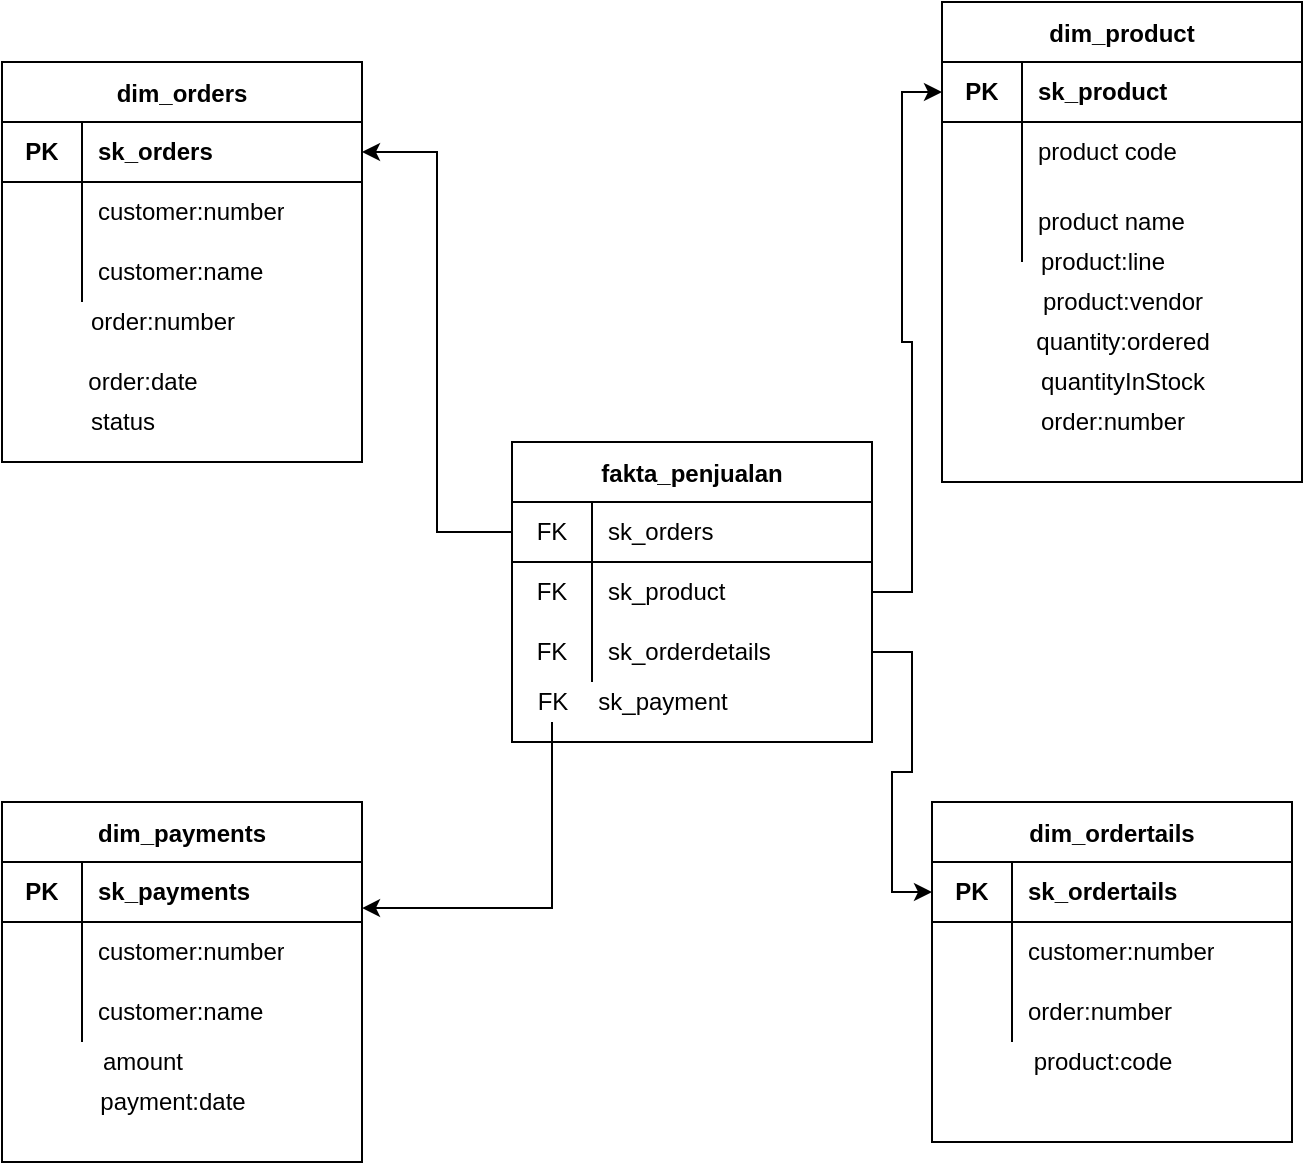 <mxfile version="15.4.0" type="device"><diagram id="M5t_69JVCp9TNrrRHA8S" name="Page-1"><mxGraphModel dx="868" dy="1582" grid="1" gridSize="10" guides="1" tooltips="1" connect="1" arrows="1" fold="1" page="1" pageScale="1" pageWidth="850" pageHeight="1100" math="0" shadow="0"><root><mxCell id="0"/><mxCell id="1" parent="0"/><mxCell id="NQyGB6vH1lYskSkhMhft-11" value="dim_product" style="shape=table;startSize=30;container=1;collapsible=0;childLayout=tableLayout;fixedRows=1;rowLines=0;fontStyle=1;align=center;pointerEvents=1;" parent="1" vertex="1"><mxGeometry x="550" y="-40" width="180" height="240" as="geometry"/></mxCell><mxCell id="NQyGB6vH1lYskSkhMhft-12" value="" style="shape=partialRectangle;html=1;whiteSpace=wrap;collapsible=0;dropTarget=0;pointerEvents=1;fillColor=none;top=0;left=0;bottom=1;right=0;points=[[0,0.5],[1,0.5]];portConstraint=eastwest;" parent="NQyGB6vH1lYskSkhMhft-11" vertex="1"><mxGeometry y="30" width="180" height="30" as="geometry"/></mxCell><mxCell id="NQyGB6vH1lYskSkhMhft-13" value="&lt;b&gt;PK&lt;/b&gt;" style="shape=partialRectangle;html=1;whiteSpace=wrap;connectable=0;fillColor=none;top=0;left=0;bottom=0;right=0;overflow=hidden;pointerEvents=1;" parent="NQyGB6vH1lYskSkhMhft-12" vertex="1"><mxGeometry width="40" height="30" as="geometry"><mxRectangle width="40" height="30" as="alternateBounds"/></mxGeometry></mxCell><mxCell id="NQyGB6vH1lYskSkhMhft-14" value="&lt;b&gt;sk_product&lt;/b&gt;" style="shape=partialRectangle;html=1;whiteSpace=wrap;connectable=0;fillColor=none;top=0;left=0;bottom=0;right=0;align=left;spacingLeft=6;overflow=hidden;pointerEvents=1;" parent="NQyGB6vH1lYskSkhMhft-12" vertex="1"><mxGeometry x="40" width="140" height="30" as="geometry"><mxRectangle width="140" height="30" as="alternateBounds"/></mxGeometry></mxCell><mxCell id="NQyGB6vH1lYskSkhMhft-15" value="" style="shape=partialRectangle;html=1;whiteSpace=wrap;collapsible=0;dropTarget=0;pointerEvents=1;fillColor=none;top=0;left=0;bottom=0;right=0;points=[[0,0.5],[1,0.5]];portConstraint=eastwest;" parent="NQyGB6vH1lYskSkhMhft-11" vertex="1"><mxGeometry y="60" width="180" height="30" as="geometry"/></mxCell><mxCell id="NQyGB6vH1lYskSkhMhft-16" value="" style="shape=partialRectangle;html=1;whiteSpace=wrap;connectable=0;fillColor=none;top=0;left=0;bottom=0;right=0;overflow=hidden;pointerEvents=1;" parent="NQyGB6vH1lYskSkhMhft-15" vertex="1"><mxGeometry width="40" height="30" as="geometry"><mxRectangle width="40" height="30" as="alternateBounds"/></mxGeometry></mxCell><mxCell id="NQyGB6vH1lYskSkhMhft-17" value="product code" style="shape=partialRectangle;html=1;whiteSpace=wrap;connectable=0;fillColor=none;top=0;left=0;bottom=0;right=0;align=left;spacingLeft=6;overflow=hidden;pointerEvents=1;" parent="NQyGB6vH1lYskSkhMhft-15" vertex="1"><mxGeometry x="40" width="140" height="30" as="geometry"><mxRectangle width="140" height="30" as="alternateBounds"/></mxGeometry></mxCell><mxCell id="NQyGB6vH1lYskSkhMhft-18" value="" style="shape=partialRectangle;html=1;whiteSpace=wrap;collapsible=0;dropTarget=0;pointerEvents=1;fillColor=none;top=0;left=0;bottom=0;right=0;points=[[0,0.5],[1,0.5]];portConstraint=eastwest;" parent="NQyGB6vH1lYskSkhMhft-11" vertex="1"><mxGeometry y="90" width="180" height="40" as="geometry"/></mxCell><mxCell id="NQyGB6vH1lYskSkhMhft-19" value="" style="shape=partialRectangle;html=1;whiteSpace=wrap;connectable=0;fillColor=none;top=0;left=0;bottom=0;right=0;overflow=hidden;pointerEvents=1;" parent="NQyGB6vH1lYskSkhMhft-18" vertex="1"><mxGeometry width="40" height="40" as="geometry"><mxRectangle width="40" height="40" as="alternateBounds"/></mxGeometry></mxCell><mxCell id="NQyGB6vH1lYskSkhMhft-20" value="product name" style="shape=partialRectangle;html=1;whiteSpace=wrap;connectable=0;fillColor=none;top=0;left=0;bottom=0;right=0;align=left;spacingLeft=6;overflow=hidden;pointerEvents=1;" parent="NQyGB6vH1lYskSkhMhft-18" vertex="1"><mxGeometry x="40" width="140" height="40" as="geometry"><mxRectangle width="140" height="40" as="alternateBounds"/></mxGeometry></mxCell><mxCell id="NQyGB6vH1lYskSkhMhft-21" value="dim_orders" style="shape=table;startSize=30;container=1;collapsible=0;childLayout=tableLayout;fixedRows=1;rowLines=0;fontStyle=1;align=center;pointerEvents=1;" parent="1" vertex="1"><mxGeometry x="80" y="-10" width="180" height="200" as="geometry"/></mxCell><mxCell id="NQyGB6vH1lYskSkhMhft-22" value="" style="shape=partialRectangle;html=1;whiteSpace=wrap;collapsible=0;dropTarget=0;pointerEvents=1;fillColor=none;top=0;left=0;bottom=1;right=0;points=[[0,0.5],[1,0.5]];portConstraint=eastwest;" parent="NQyGB6vH1lYskSkhMhft-21" vertex="1"><mxGeometry y="30" width="180" height="30" as="geometry"/></mxCell><mxCell id="NQyGB6vH1lYskSkhMhft-23" value="&lt;b&gt;PK&lt;/b&gt;" style="shape=partialRectangle;html=1;whiteSpace=wrap;connectable=0;fillColor=none;top=0;left=0;bottom=0;right=0;overflow=hidden;pointerEvents=1;" parent="NQyGB6vH1lYskSkhMhft-22" vertex="1"><mxGeometry width="40" height="30" as="geometry"><mxRectangle width="40" height="30" as="alternateBounds"/></mxGeometry></mxCell><mxCell id="NQyGB6vH1lYskSkhMhft-24" value="&lt;b&gt;sk_orders&lt;/b&gt;" style="shape=partialRectangle;html=1;whiteSpace=wrap;connectable=0;fillColor=none;top=0;left=0;bottom=0;right=0;align=left;spacingLeft=6;overflow=hidden;pointerEvents=1;" parent="NQyGB6vH1lYskSkhMhft-22" vertex="1"><mxGeometry x="40" width="140" height="30" as="geometry"><mxRectangle width="140" height="30" as="alternateBounds"/></mxGeometry></mxCell><mxCell id="NQyGB6vH1lYskSkhMhft-25" value="" style="shape=partialRectangle;html=1;whiteSpace=wrap;collapsible=0;dropTarget=0;pointerEvents=1;fillColor=none;top=0;left=0;bottom=0;right=0;points=[[0,0.5],[1,0.5]];portConstraint=eastwest;" parent="NQyGB6vH1lYskSkhMhft-21" vertex="1"><mxGeometry y="60" width="180" height="30" as="geometry"/></mxCell><mxCell id="NQyGB6vH1lYskSkhMhft-26" value="" style="shape=partialRectangle;html=1;whiteSpace=wrap;connectable=0;fillColor=none;top=0;left=0;bottom=0;right=0;overflow=hidden;pointerEvents=1;" parent="NQyGB6vH1lYskSkhMhft-25" vertex="1"><mxGeometry width="40" height="30" as="geometry"><mxRectangle width="40" height="30" as="alternateBounds"/></mxGeometry></mxCell><mxCell id="NQyGB6vH1lYskSkhMhft-27" value="customer:number" style="shape=partialRectangle;html=1;whiteSpace=wrap;connectable=0;fillColor=none;top=0;left=0;bottom=0;right=0;align=left;spacingLeft=6;overflow=hidden;pointerEvents=1;" parent="NQyGB6vH1lYskSkhMhft-25" vertex="1"><mxGeometry x="40" width="140" height="30" as="geometry"><mxRectangle width="140" height="30" as="alternateBounds"/></mxGeometry></mxCell><mxCell id="NQyGB6vH1lYskSkhMhft-28" value="" style="shape=partialRectangle;html=1;whiteSpace=wrap;collapsible=0;dropTarget=0;pointerEvents=1;fillColor=none;top=0;left=0;bottom=0;right=0;points=[[0,0.5],[1,0.5]];portConstraint=eastwest;" parent="NQyGB6vH1lYskSkhMhft-21" vertex="1"><mxGeometry y="90" width="180" height="30" as="geometry"/></mxCell><mxCell id="NQyGB6vH1lYskSkhMhft-29" value="" style="shape=partialRectangle;html=1;whiteSpace=wrap;connectable=0;fillColor=none;top=0;left=0;bottom=0;right=0;overflow=hidden;pointerEvents=1;" parent="NQyGB6vH1lYskSkhMhft-28" vertex="1"><mxGeometry width="40" height="30" as="geometry"><mxRectangle width="40" height="30" as="alternateBounds"/></mxGeometry></mxCell><mxCell id="NQyGB6vH1lYskSkhMhft-30" value="customer:name" style="shape=partialRectangle;html=1;whiteSpace=wrap;connectable=0;fillColor=none;top=0;left=0;bottom=0;right=0;align=left;spacingLeft=6;overflow=hidden;pointerEvents=1;" parent="NQyGB6vH1lYskSkhMhft-28" vertex="1"><mxGeometry x="40" width="140" height="30" as="geometry"><mxRectangle width="140" height="30" as="alternateBounds"/></mxGeometry></mxCell><mxCell id="NQyGB6vH1lYskSkhMhft-31" value="dim_ordertails" style="shape=table;startSize=30;container=1;collapsible=0;childLayout=tableLayout;fixedRows=1;rowLines=0;fontStyle=1;align=center;pointerEvents=1;" parent="1" vertex="1"><mxGeometry x="545" y="360" width="180" height="170" as="geometry"/></mxCell><mxCell id="NQyGB6vH1lYskSkhMhft-32" value="" style="shape=partialRectangle;html=1;whiteSpace=wrap;collapsible=0;dropTarget=0;pointerEvents=1;fillColor=none;top=0;left=0;bottom=1;right=0;points=[[0,0.5],[1,0.5]];portConstraint=eastwest;" parent="NQyGB6vH1lYskSkhMhft-31" vertex="1"><mxGeometry y="30" width="180" height="30" as="geometry"/></mxCell><mxCell id="NQyGB6vH1lYskSkhMhft-33" value="&lt;b&gt;PK&lt;/b&gt;" style="shape=partialRectangle;html=1;whiteSpace=wrap;connectable=0;fillColor=none;top=0;left=0;bottom=0;right=0;overflow=hidden;pointerEvents=1;" parent="NQyGB6vH1lYskSkhMhft-32" vertex="1"><mxGeometry width="40" height="30" as="geometry"><mxRectangle width="40" height="30" as="alternateBounds"/></mxGeometry></mxCell><mxCell id="NQyGB6vH1lYskSkhMhft-34" value="&lt;b&gt;sk_ordertails&lt;/b&gt;" style="shape=partialRectangle;html=1;whiteSpace=wrap;connectable=0;fillColor=none;top=0;left=0;bottom=0;right=0;align=left;spacingLeft=6;overflow=hidden;pointerEvents=1;" parent="NQyGB6vH1lYskSkhMhft-32" vertex="1"><mxGeometry x="40" width="140" height="30" as="geometry"><mxRectangle width="140" height="30" as="alternateBounds"/></mxGeometry></mxCell><mxCell id="NQyGB6vH1lYskSkhMhft-35" value="" style="shape=partialRectangle;html=1;whiteSpace=wrap;collapsible=0;dropTarget=0;pointerEvents=1;fillColor=none;top=0;left=0;bottom=0;right=0;points=[[0,0.5],[1,0.5]];portConstraint=eastwest;" parent="NQyGB6vH1lYskSkhMhft-31" vertex="1"><mxGeometry y="60" width="180" height="30" as="geometry"/></mxCell><mxCell id="NQyGB6vH1lYskSkhMhft-36" value="" style="shape=partialRectangle;html=1;whiteSpace=wrap;connectable=0;fillColor=none;top=0;left=0;bottom=0;right=0;overflow=hidden;pointerEvents=1;" parent="NQyGB6vH1lYskSkhMhft-35" vertex="1"><mxGeometry width="40" height="30" as="geometry"><mxRectangle width="40" height="30" as="alternateBounds"/></mxGeometry></mxCell><mxCell id="NQyGB6vH1lYskSkhMhft-37" value="customer:number" style="shape=partialRectangle;html=1;whiteSpace=wrap;connectable=0;fillColor=none;top=0;left=0;bottom=0;right=0;align=left;spacingLeft=6;overflow=hidden;pointerEvents=1;" parent="NQyGB6vH1lYskSkhMhft-35" vertex="1"><mxGeometry x="40" width="140" height="30" as="geometry"><mxRectangle width="140" height="30" as="alternateBounds"/></mxGeometry></mxCell><mxCell id="NQyGB6vH1lYskSkhMhft-38" value="" style="shape=partialRectangle;html=1;whiteSpace=wrap;collapsible=0;dropTarget=0;pointerEvents=1;fillColor=none;top=0;left=0;bottom=0;right=0;points=[[0,0.5],[1,0.5]];portConstraint=eastwest;" parent="NQyGB6vH1lYskSkhMhft-31" vertex="1"><mxGeometry y="90" width="180" height="30" as="geometry"/></mxCell><mxCell id="NQyGB6vH1lYskSkhMhft-39" value="" style="shape=partialRectangle;html=1;whiteSpace=wrap;connectable=0;fillColor=none;top=0;left=0;bottom=0;right=0;overflow=hidden;pointerEvents=1;" parent="NQyGB6vH1lYskSkhMhft-38" vertex="1"><mxGeometry width="40" height="30" as="geometry"><mxRectangle width="40" height="30" as="alternateBounds"/></mxGeometry></mxCell><mxCell id="NQyGB6vH1lYskSkhMhft-40" value="order:number" style="shape=partialRectangle;html=1;whiteSpace=wrap;connectable=0;fillColor=none;top=0;left=0;bottom=0;right=0;align=left;spacingLeft=6;overflow=hidden;pointerEvents=1;" parent="NQyGB6vH1lYskSkhMhft-38" vertex="1"><mxGeometry x="40" width="140" height="30" as="geometry"><mxRectangle width="140" height="30" as="alternateBounds"/></mxGeometry></mxCell><mxCell id="NQyGB6vH1lYskSkhMhft-50" value="product:code" style="text;html=1;align=center;verticalAlign=middle;resizable=0;points=[];autosize=1;strokeColor=none;fillColor=none;" parent="1" vertex="1"><mxGeometry x="590" y="480" width="80" height="20" as="geometry"/></mxCell><mxCell id="xqCPVC6wT0CY5J7gxb40-1" value="product:line" style="text;html=1;align=center;verticalAlign=middle;resizable=0;points=[];autosize=1;strokeColor=none;fillColor=none;" vertex="1" parent="1"><mxGeometry x="590" y="80" width="80" height="20" as="geometry"/></mxCell><mxCell id="xqCPVC6wT0CY5J7gxb40-2" value="product:vendor" style="text;html=1;align=center;verticalAlign=middle;resizable=0;points=[];autosize=1;strokeColor=none;fillColor=none;" vertex="1" parent="1"><mxGeometry x="590" y="100" width="100" height="20" as="geometry"/></mxCell><mxCell id="xqCPVC6wT0CY5J7gxb40-3" value="quantity:ordered" style="text;html=1;align=center;verticalAlign=middle;resizable=0;points=[];autosize=1;strokeColor=none;fillColor=none;" vertex="1" parent="1"><mxGeometry x="590" y="120" width="100" height="20" as="geometry"/></mxCell><mxCell id="xqCPVC6wT0CY5J7gxb40-4" value="quantityInStock" style="text;html=1;align=center;verticalAlign=middle;resizable=0;points=[];autosize=1;strokeColor=none;fillColor=none;" vertex="1" parent="1"><mxGeometry x="590" y="140" width="100" height="20" as="geometry"/></mxCell><mxCell id="xqCPVC6wT0CY5J7gxb40-5" value="order:number" style="text;html=1;align=center;verticalAlign=middle;resizable=0;points=[];autosize=1;strokeColor=none;fillColor=none;" vertex="1" parent="1"><mxGeometry x="590" y="160" width="90" height="20" as="geometry"/></mxCell><mxCell id="xqCPVC6wT0CY5J7gxb40-7" value="order:number" style="text;html=1;align=center;verticalAlign=middle;resizable=0;points=[];autosize=1;strokeColor=none;fillColor=none;" vertex="1" parent="1"><mxGeometry x="115" y="110" width="90" height="20" as="geometry"/></mxCell><mxCell id="xqCPVC6wT0CY5J7gxb40-8" value="order:date" style="text;html=1;align=center;verticalAlign=middle;resizable=0;points=[];autosize=1;strokeColor=none;fillColor=none;" vertex="1" parent="1"><mxGeometry x="115" y="140" width="70" height="20" as="geometry"/></mxCell><mxCell id="xqCPVC6wT0CY5J7gxb40-9" value="status" style="text;html=1;align=center;verticalAlign=middle;resizable=0;points=[];autosize=1;strokeColor=none;fillColor=none;" vertex="1" parent="1"><mxGeometry x="115" y="160" width="50" height="20" as="geometry"/></mxCell><mxCell id="xqCPVC6wT0CY5J7gxb40-10" value="dim_payments" style="shape=table;startSize=30;container=1;collapsible=0;childLayout=tableLayout;fixedRows=1;rowLines=0;fontStyle=1;align=center;pointerEvents=1;" vertex="1" parent="1"><mxGeometry x="80" y="360" width="180" height="180" as="geometry"/></mxCell><mxCell id="xqCPVC6wT0CY5J7gxb40-11" value="" style="shape=partialRectangle;html=1;whiteSpace=wrap;collapsible=0;dropTarget=0;pointerEvents=1;fillColor=none;top=0;left=0;bottom=1;right=0;points=[[0,0.5],[1,0.5]];portConstraint=eastwest;" vertex="1" parent="xqCPVC6wT0CY5J7gxb40-10"><mxGeometry y="30" width="180" height="30" as="geometry"/></mxCell><mxCell id="xqCPVC6wT0CY5J7gxb40-12" value="&lt;b&gt;PK&lt;/b&gt;" style="shape=partialRectangle;html=1;whiteSpace=wrap;connectable=0;fillColor=none;top=0;left=0;bottom=0;right=0;overflow=hidden;pointerEvents=1;" vertex="1" parent="xqCPVC6wT0CY5J7gxb40-11"><mxGeometry width="40" height="30" as="geometry"><mxRectangle width="40" height="30" as="alternateBounds"/></mxGeometry></mxCell><mxCell id="xqCPVC6wT0CY5J7gxb40-13" value="&lt;b&gt;sk_payments&lt;/b&gt;" style="shape=partialRectangle;html=1;whiteSpace=wrap;connectable=0;fillColor=none;top=0;left=0;bottom=0;right=0;align=left;spacingLeft=6;overflow=hidden;pointerEvents=1;" vertex="1" parent="xqCPVC6wT0CY5J7gxb40-11"><mxGeometry x="40" width="140" height="30" as="geometry"><mxRectangle width="140" height="30" as="alternateBounds"/></mxGeometry></mxCell><mxCell id="xqCPVC6wT0CY5J7gxb40-14" value="" style="shape=partialRectangle;html=1;whiteSpace=wrap;collapsible=0;dropTarget=0;pointerEvents=1;fillColor=none;top=0;left=0;bottom=0;right=0;points=[[0,0.5],[1,0.5]];portConstraint=eastwest;" vertex="1" parent="xqCPVC6wT0CY5J7gxb40-10"><mxGeometry y="60" width="180" height="30" as="geometry"/></mxCell><mxCell id="xqCPVC6wT0CY5J7gxb40-15" value="" style="shape=partialRectangle;html=1;whiteSpace=wrap;connectable=0;fillColor=none;top=0;left=0;bottom=0;right=0;overflow=hidden;pointerEvents=1;" vertex="1" parent="xqCPVC6wT0CY5J7gxb40-14"><mxGeometry width="40" height="30" as="geometry"><mxRectangle width="40" height="30" as="alternateBounds"/></mxGeometry></mxCell><mxCell id="xqCPVC6wT0CY5J7gxb40-16" value="customer:number" style="shape=partialRectangle;html=1;whiteSpace=wrap;connectable=0;fillColor=none;top=0;left=0;bottom=0;right=0;align=left;spacingLeft=6;overflow=hidden;pointerEvents=1;" vertex="1" parent="xqCPVC6wT0CY5J7gxb40-14"><mxGeometry x="40" width="140" height="30" as="geometry"><mxRectangle width="140" height="30" as="alternateBounds"/></mxGeometry></mxCell><mxCell id="xqCPVC6wT0CY5J7gxb40-17" value="" style="shape=partialRectangle;html=1;whiteSpace=wrap;collapsible=0;dropTarget=0;pointerEvents=1;fillColor=none;top=0;left=0;bottom=0;right=0;points=[[0,0.5],[1,0.5]];portConstraint=eastwest;" vertex="1" parent="xqCPVC6wT0CY5J7gxb40-10"><mxGeometry y="90" width="180" height="30" as="geometry"/></mxCell><mxCell id="xqCPVC6wT0CY5J7gxb40-18" value="" style="shape=partialRectangle;html=1;whiteSpace=wrap;connectable=0;fillColor=none;top=0;left=0;bottom=0;right=0;overflow=hidden;pointerEvents=1;" vertex="1" parent="xqCPVC6wT0CY5J7gxb40-17"><mxGeometry width="40" height="30" as="geometry"><mxRectangle width="40" height="30" as="alternateBounds"/></mxGeometry></mxCell><mxCell id="xqCPVC6wT0CY5J7gxb40-19" value="customer:name" style="shape=partialRectangle;html=1;whiteSpace=wrap;connectable=0;fillColor=none;top=0;left=0;bottom=0;right=0;align=left;spacingLeft=6;overflow=hidden;pointerEvents=1;" vertex="1" parent="xqCPVC6wT0CY5J7gxb40-17"><mxGeometry x="40" width="140" height="30" as="geometry"><mxRectangle width="140" height="30" as="alternateBounds"/></mxGeometry></mxCell><mxCell id="xqCPVC6wT0CY5J7gxb40-20" value="amount" style="text;html=1;align=center;verticalAlign=middle;resizable=0;points=[];autosize=1;strokeColor=none;fillColor=none;" vertex="1" parent="1"><mxGeometry x="120" y="480" width="60" height="20" as="geometry"/></mxCell><mxCell id="xqCPVC6wT0CY5J7gxb40-21" value="payment:date" style="text;html=1;align=center;verticalAlign=middle;resizable=0;points=[];autosize=1;strokeColor=none;fillColor=none;" vertex="1" parent="1"><mxGeometry x="120" y="500" width="90" height="20" as="geometry"/></mxCell><mxCell id="xqCPVC6wT0CY5J7gxb40-27" value="fakta_penjualan" style="shape=table;startSize=30;container=1;collapsible=0;childLayout=tableLayout;fixedRows=1;rowLines=0;fontStyle=1;align=center;pointerEvents=1;" vertex="1" parent="1"><mxGeometry x="335" y="180" width="180" height="150" as="geometry"/></mxCell><mxCell id="xqCPVC6wT0CY5J7gxb40-28" value="" style="shape=partialRectangle;html=1;whiteSpace=wrap;collapsible=0;dropTarget=0;pointerEvents=1;fillColor=none;top=0;left=0;bottom=1;right=0;points=[[0,0.5],[1,0.5]];portConstraint=eastwest;" vertex="1" parent="xqCPVC6wT0CY5J7gxb40-27"><mxGeometry y="30" width="180" height="30" as="geometry"/></mxCell><mxCell id="xqCPVC6wT0CY5J7gxb40-29" value="FK" style="shape=partialRectangle;html=1;whiteSpace=wrap;connectable=0;fillColor=none;top=0;left=0;bottom=0;right=0;overflow=hidden;pointerEvents=1;" vertex="1" parent="xqCPVC6wT0CY5J7gxb40-28"><mxGeometry width="40" height="30" as="geometry"><mxRectangle width="40" height="30" as="alternateBounds"/></mxGeometry></mxCell><mxCell id="xqCPVC6wT0CY5J7gxb40-30" value="sk_orders" style="shape=partialRectangle;html=1;whiteSpace=wrap;connectable=0;fillColor=none;top=0;left=0;bottom=0;right=0;align=left;spacingLeft=6;overflow=hidden;pointerEvents=1;" vertex="1" parent="xqCPVC6wT0CY5J7gxb40-28"><mxGeometry x="40" width="140" height="30" as="geometry"><mxRectangle width="140" height="30" as="alternateBounds"/></mxGeometry></mxCell><mxCell id="xqCPVC6wT0CY5J7gxb40-31" value="" style="shape=partialRectangle;html=1;whiteSpace=wrap;collapsible=0;dropTarget=0;pointerEvents=1;fillColor=none;top=0;left=0;bottom=0;right=0;points=[[0,0.5],[1,0.5]];portConstraint=eastwest;" vertex="1" parent="xqCPVC6wT0CY5J7gxb40-27"><mxGeometry y="60" width="180" height="30" as="geometry"/></mxCell><mxCell id="xqCPVC6wT0CY5J7gxb40-32" value="FK" style="shape=partialRectangle;html=1;whiteSpace=wrap;connectable=0;fillColor=none;top=0;left=0;bottom=0;right=0;overflow=hidden;pointerEvents=1;" vertex="1" parent="xqCPVC6wT0CY5J7gxb40-31"><mxGeometry width="40" height="30" as="geometry"><mxRectangle width="40" height="30" as="alternateBounds"/></mxGeometry></mxCell><mxCell id="xqCPVC6wT0CY5J7gxb40-33" value="sk_product" style="shape=partialRectangle;html=1;whiteSpace=wrap;connectable=0;fillColor=none;top=0;left=0;bottom=0;right=0;align=left;spacingLeft=6;overflow=hidden;pointerEvents=1;" vertex="1" parent="xqCPVC6wT0CY5J7gxb40-31"><mxGeometry x="40" width="140" height="30" as="geometry"><mxRectangle width="140" height="30" as="alternateBounds"/></mxGeometry></mxCell><mxCell id="xqCPVC6wT0CY5J7gxb40-34" value="" style="shape=partialRectangle;html=1;whiteSpace=wrap;collapsible=0;dropTarget=0;pointerEvents=1;fillColor=none;top=0;left=0;bottom=0;right=0;points=[[0,0.5],[1,0.5]];portConstraint=eastwest;" vertex="1" parent="xqCPVC6wT0CY5J7gxb40-27"><mxGeometry y="90" width="180" height="30" as="geometry"/></mxCell><mxCell id="xqCPVC6wT0CY5J7gxb40-35" value="FK" style="shape=partialRectangle;html=1;whiteSpace=wrap;connectable=0;fillColor=none;top=0;left=0;bottom=0;right=0;overflow=hidden;pointerEvents=1;" vertex="1" parent="xqCPVC6wT0CY5J7gxb40-34"><mxGeometry width="40" height="30" as="geometry"><mxRectangle width="40" height="30" as="alternateBounds"/></mxGeometry></mxCell><mxCell id="xqCPVC6wT0CY5J7gxb40-36" value="sk_orderdetails" style="shape=partialRectangle;html=1;whiteSpace=wrap;connectable=0;fillColor=none;top=0;left=0;bottom=0;right=0;align=left;spacingLeft=6;overflow=hidden;pointerEvents=1;" vertex="1" parent="xqCPVC6wT0CY5J7gxb40-34"><mxGeometry x="40" width="140" height="30" as="geometry"><mxRectangle width="140" height="30" as="alternateBounds"/></mxGeometry></mxCell><mxCell id="xqCPVC6wT0CY5J7gxb40-37" value="sk_payment" style="text;html=1;align=center;verticalAlign=middle;resizable=0;points=[];autosize=1;strokeColor=none;fillColor=none;" vertex="1" parent="1"><mxGeometry x="370" y="300" width="80" height="20" as="geometry"/></mxCell><mxCell id="xqCPVC6wT0CY5J7gxb40-49" style="edgeStyle=orthogonalEdgeStyle;rounded=0;orthogonalLoop=1;jettySize=auto;html=1;entryX=1;entryY=0.767;entryDx=0;entryDy=0;entryPerimeter=0;" edge="1" parent="1" source="xqCPVC6wT0CY5J7gxb40-38" target="xqCPVC6wT0CY5J7gxb40-11"><mxGeometry relative="1" as="geometry"/></mxCell><mxCell id="xqCPVC6wT0CY5J7gxb40-38" value="FK" style="text;html=1;align=center;verticalAlign=middle;resizable=0;points=[];autosize=1;strokeColor=none;fillColor=none;" vertex="1" parent="1"><mxGeometry x="340" y="300" width="30" height="20" as="geometry"/></mxCell><mxCell id="xqCPVC6wT0CY5J7gxb40-43" style="edgeStyle=orthogonalEdgeStyle;rounded=0;orthogonalLoop=1;jettySize=auto;html=1;exitX=0;exitY=0.5;exitDx=0;exitDy=0;entryX=1;entryY=0.5;entryDx=0;entryDy=0;" edge="1" parent="1" source="xqCPVC6wT0CY5J7gxb40-28" target="NQyGB6vH1lYskSkhMhft-22"><mxGeometry relative="1" as="geometry"/></mxCell><mxCell id="xqCPVC6wT0CY5J7gxb40-44" style="edgeStyle=orthogonalEdgeStyle;rounded=0;orthogonalLoop=1;jettySize=auto;html=1;exitX=1;exitY=0.5;exitDx=0;exitDy=0;entryX=0;entryY=0.5;entryDx=0;entryDy=0;" edge="1" parent="1" source="xqCPVC6wT0CY5J7gxb40-34" target="NQyGB6vH1lYskSkhMhft-32"><mxGeometry relative="1" as="geometry"/></mxCell><mxCell id="xqCPVC6wT0CY5J7gxb40-46" style="edgeStyle=orthogonalEdgeStyle;rounded=0;orthogonalLoop=1;jettySize=auto;html=1;exitX=1;exitY=0.5;exitDx=0;exitDy=0;entryX=0;entryY=0.5;entryDx=0;entryDy=0;" edge="1" parent="1" source="xqCPVC6wT0CY5J7gxb40-31" target="NQyGB6vH1lYskSkhMhft-12"><mxGeometry relative="1" as="geometry"/></mxCell></root></mxGraphModel></diagram></mxfile>